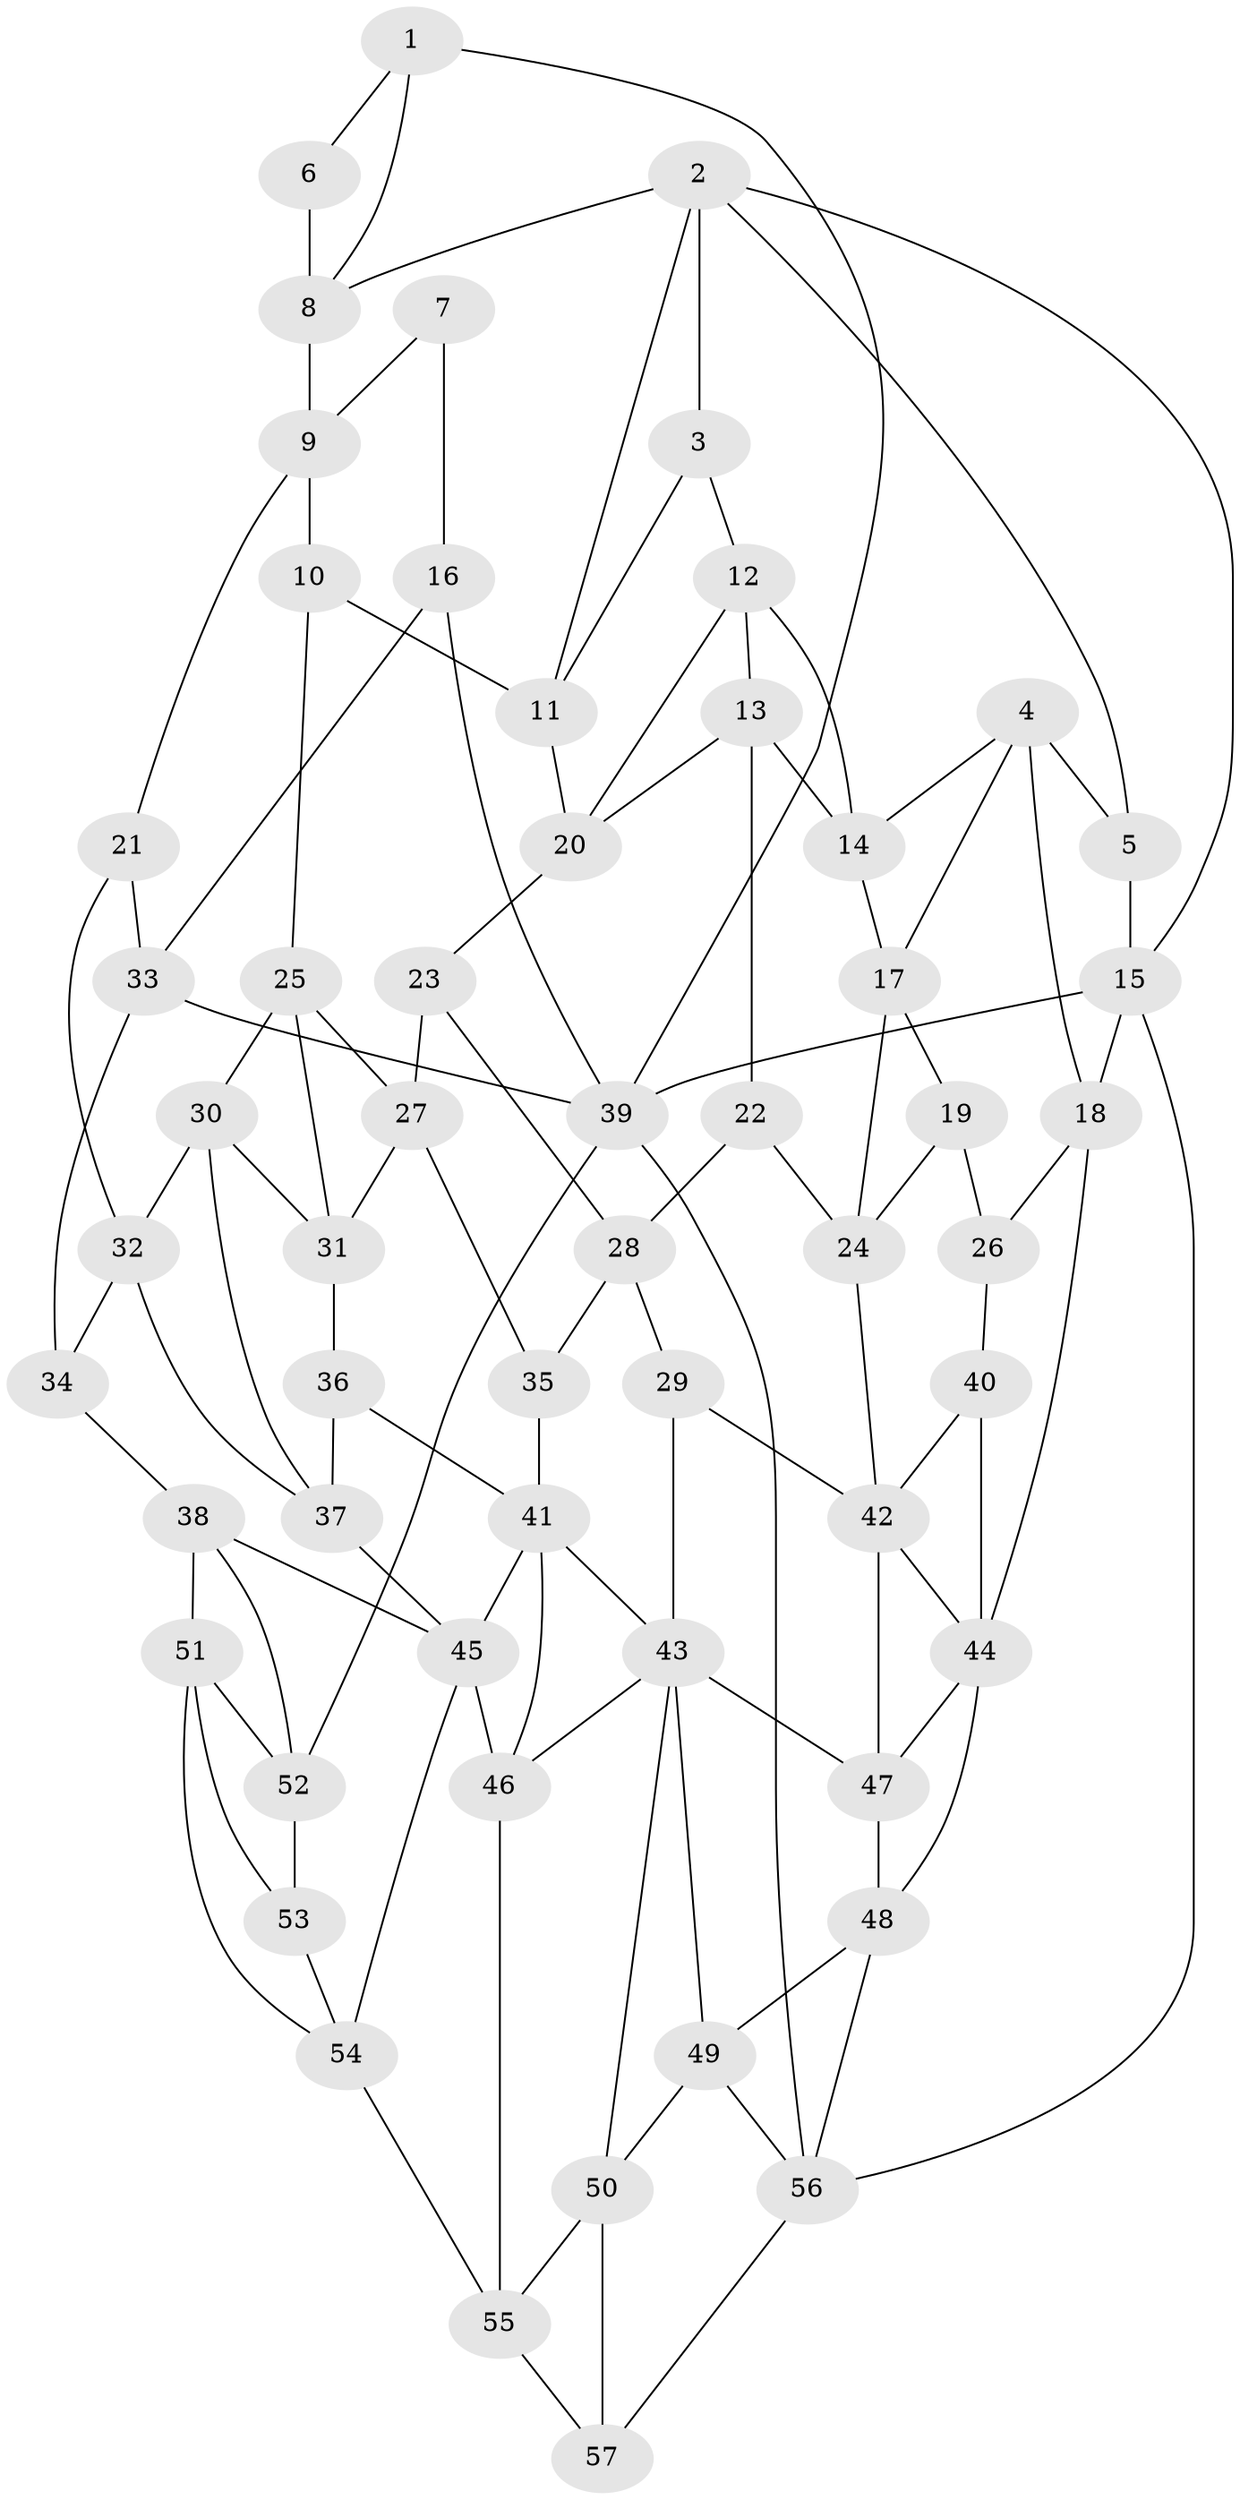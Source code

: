 // original degree distribution, {4: 0.24561403508771928, 5: 0.4824561403508772, 6: 0.24561403508771928, 3: 0.02631578947368421}
// Generated by graph-tools (version 1.1) at 2025/27/03/09/25 03:27:15]
// undirected, 57 vertices, 109 edges
graph export_dot {
graph [start="1"]
  node [color=gray90,style=filled];
  1;
  2;
  3;
  4;
  5;
  6;
  7;
  8;
  9;
  10;
  11;
  12;
  13;
  14;
  15;
  16;
  17;
  18;
  19;
  20;
  21;
  22;
  23;
  24;
  25;
  26;
  27;
  28;
  29;
  30;
  31;
  32;
  33;
  34;
  35;
  36;
  37;
  38;
  39;
  40;
  41;
  42;
  43;
  44;
  45;
  46;
  47;
  48;
  49;
  50;
  51;
  52;
  53;
  54;
  55;
  56;
  57;
  1 -- 6 [weight=1.0];
  1 -- 8 [weight=1.0];
  1 -- 39 [weight=1.0];
  2 -- 3 [weight=1.0];
  2 -- 5 [weight=1.0];
  2 -- 8 [weight=1.0];
  2 -- 11 [weight=1.0];
  2 -- 15 [weight=1.0];
  3 -- 11 [weight=1.0];
  3 -- 12 [weight=1.0];
  4 -- 5 [weight=1.0];
  4 -- 14 [weight=1.0];
  4 -- 17 [weight=1.0];
  4 -- 18 [weight=1.0];
  5 -- 15 [weight=1.0];
  6 -- 8 [weight=1.0];
  7 -- 9 [weight=1.0];
  7 -- 16 [weight=2.0];
  8 -- 9 [weight=1.0];
  9 -- 10 [weight=1.0];
  9 -- 21 [weight=1.0];
  10 -- 11 [weight=1.0];
  10 -- 25 [weight=1.0];
  11 -- 20 [weight=1.0];
  12 -- 13 [weight=1.0];
  12 -- 14 [weight=1.0];
  12 -- 20 [weight=1.0];
  13 -- 14 [weight=1.0];
  13 -- 20 [weight=1.0];
  13 -- 22 [weight=1.0];
  14 -- 17 [weight=1.0];
  15 -- 18 [weight=1.0];
  15 -- 39 [weight=1.0];
  15 -- 56 [weight=1.0];
  16 -- 33 [weight=1.0];
  16 -- 39 [weight=1.0];
  17 -- 19 [weight=1.0];
  17 -- 24 [weight=1.0];
  18 -- 26 [weight=1.0];
  18 -- 44 [weight=1.0];
  19 -- 24 [weight=1.0];
  19 -- 26 [weight=1.0];
  20 -- 23 [weight=1.0];
  21 -- 32 [weight=1.0];
  21 -- 33 [weight=1.0];
  22 -- 24 [weight=1.0];
  22 -- 28 [weight=1.0];
  23 -- 27 [weight=1.0];
  23 -- 28 [weight=1.0];
  24 -- 42 [weight=1.0];
  25 -- 27 [weight=1.0];
  25 -- 30 [weight=1.0];
  25 -- 31 [weight=1.0];
  26 -- 40 [weight=2.0];
  27 -- 31 [weight=1.0];
  27 -- 35 [weight=1.0];
  28 -- 29 [weight=1.0];
  28 -- 35 [weight=1.0];
  29 -- 42 [weight=1.0];
  29 -- 43 [weight=1.0];
  30 -- 31 [weight=1.0];
  30 -- 32 [weight=1.0];
  30 -- 37 [weight=1.0];
  31 -- 36 [weight=1.0];
  32 -- 34 [weight=1.0];
  32 -- 37 [weight=1.0];
  33 -- 34 [weight=1.0];
  33 -- 39 [weight=1.0];
  34 -- 38 [weight=1.0];
  35 -- 41 [weight=2.0];
  36 -- 37 [weight=1.0];
  36 -- 41 [weight=1.0];
  37 -- 45 [weight=1.0];
  38 -- 45 [weight=1.0];
  38 -- 51 [weight=1.0];
  38 -- 52 [weight=1.0];
  39 -- 52 [weight=1.0];
  39 -- 56 [weight=1.0];
  40 -- 42 [weight=2.0];
  40 -- 44 [weight=2.0];
  41 -- 43 [weight=1.0];
  41 -- 45 [weight=1.0];
  41 -- 46 [weight=1.0];
  42 -- 44 [weight=1.0];
  42 -- 47 [weight=1.0];
  43 -- 46 [weight=1.0];
  43 -- 47 [weight=1.0];
  43 -- 49 [weight=1.0];
  43 -- 50 [weight=1.0];
  44 -- 47 [weight=1.0];
  44 -- 48 [weight=1.0];
  45 -- 46 [weight=1.0];
  45 -- 54 [weight=1.0];
  46 -- 55 [weight=1.0];
  47 -- 48 [weight=1.0];
  48 -- 49 [weight=1.0];
  48 -- 56 [weight=1.0];
  49 -- 50 [weight=1.0];
  49 -- 56 [weight=1.0];
  50 -- 55 [weight=1.0];
  50 -- 57 [weight=1.0];
  51 -- 52 [weight=1.0];
  51 -- 53 [weight=1.0];
  51 -- 54 [weight=1.0];
  52 -- 53 [weight=1.0];
  53 -- 54 [weight=1.0];
  54 -- 55 [weight=1.0];
  55 -- 57 [weight=1.0];
  56 -- 57 [weight=1.0];
}
